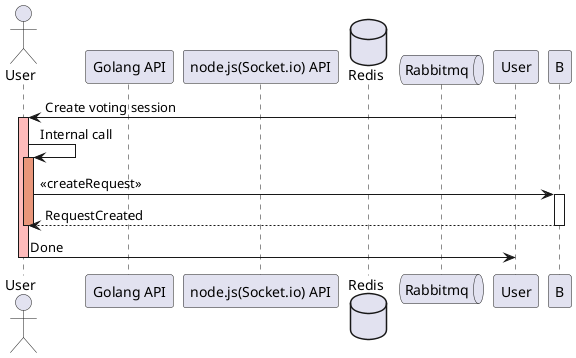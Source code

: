 @startuml
actor User as A
participant "Golang API"
participant "node.js(Socket.io) API"
database Redis
queue Rabbitmq
User -> A: Create voting session
activate A #FFBBBB

A -> A: Internal call
activate A #DarkSalmon

A -> B: << createRequest >>
activate B

B --> A: RequestCreated
deactivate B
deactivate A
A -> User: Done
deactivate A

@enduml
